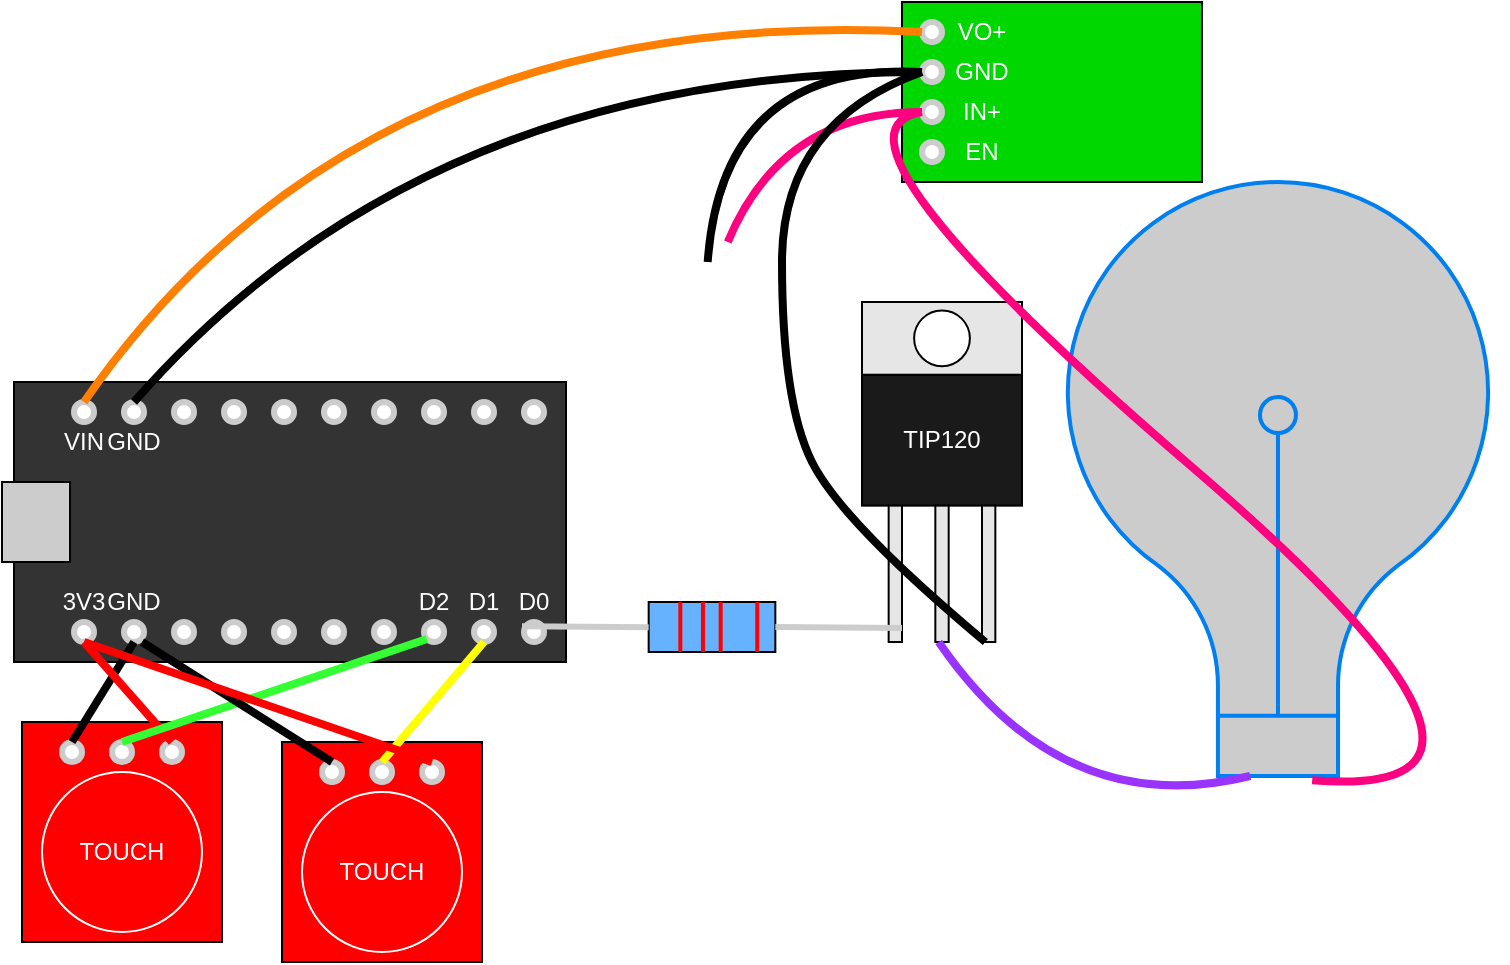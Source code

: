 <mxfile version="16.0.0" type="device"><diagram id="PaaySCZ2Upa702T9K9sC" name="Page-1"><mxGraphModel dx="868" dy="394" grid="1" gridSize="10" guides="1" tooltips="1" connect="1" arrows="1" fold="1" page="1" pageScale="1" pageWidth="827" pageHeight="1169" math="0" shadow="0"><root><mxCell id="0"/><mxCell id="1" parent="0"/><mxCell id="5ARvKP27BPB5uy2EeEnO-38" value="" style="group" parent="1" vertex="1" connectable="0"><mxGeometry x="610" y="140" width="150" height="90" as="geometry"/></mxCell><mxCell id="5ARvKP27BPB5uy2EeEnO-13" value="" style="rounded=0;whiteSpace=wrap;html=1;fillColor=#00D600;" parent="5ARvKP27BPB5uy2EeEnO-38" vertex="1"><mxGeometry width="150" height="90" as="geometry"/></mxCell><mxCell id="5ARvKP27BPB5uy2EeEnO-28" value="" style="ellipse;whiteSpace=wrap;html=1;aspect=fixed;fontColor=#333333;strokeColor=#CCCCCC;fillColor=#FFFFFF;strokeWidth=3;" parent="5ARvKP27BPB5uy2EeEnO-38" vertex="1"><mxGeometry x="10" y="10" width="10" height="10" as="geometry"/></mxCell><mxCell id="5ARvKP27BPB5uy2EeEnO-29" value="" style="ellipse;whiteSpace=wrap;html=1;aspect=fixed;fontColor=#333333;strokeColor=#CCCCCC;fillColor=#FFFFFF;strokeWidth=3;" parent="5ARvKP27BPB5uy2EeEnO-38" vertex="1"><mxGeometry x="10" y="30" width="10" height="10" as="geometry"/></mxCell><mxCell id="5ARvKP27BPB5uy2EeEnO-30" value="" style="ellipse;whiteSpace=wrap;html=1;aspect=fixed;fontColor=#333333;strokeColor=#CCCCCC;fillColor=#FFFFFF;strokeWidth=3;" parent="5ARvKP27BPB5uy2EeEnO-38" vertex="1"><mxGeometry x="10" y="50" width="10" height="10" as="geometry"/></mxCell><mxCell id="5ARvKP27BPB5uy2EeEnO-31" value="" style="ellipse;whiteSpace=wrap;html=1;aspect=fixed;fontColor=#333333;strokeColor=#CCCCCC;fillColor=#FFFFFF;strokeWidth=3;" parent="5ARvKP27BPB5uy2EeEnO-38" vertex="1"><mxGeometry x="10" y="70" width="10" height="10" as="geometry"/></mxCell><mxCell id="5ARvKP27BPB5uy2EeEnO-33" value="EN" style="text;html=1;strokeColor=none;fillColor=none;align=center;verticalAlign=middle;whiteSpace=wrap;rounded=0;fontColor=#FFFFFF;" parent="5ARvKP27BPB5uy2EeEnO-38" vertex="1"><mxGeometry x="10" y="60" width="60" height="30" as="geometry"/></mxCell><mxCell id="5ARvKP27BPB5uy2EeEnO-34" value="IN+" style="text;html=1;strokeColor=none;fillColor=none;align=center;verticalAlign=middle;whiteSpace=wrap;rounded=0;fontColor=#FFFFFF;" parent="5ARvKP27BPB5uy2EeEnO-38" vertex="1"><mxGeometry x="10" y="40" width="60" height="30" as="geometry"/></mxCell><mxCell id="5ARvKP27BPB5uy2EeEnO-35" value="GND" style="text;html=1;strokeColor=none;fillColor=none;align=center;verticalAlign=middle;whiteSpace=wrap;rounded=0;fontColor=#FFFFFF;" parent="5ARvKP27BPB5uy2EeEnO-38" vertex="1"><mxGeometry x="10" y="20" width="60" height="30" as="geometry"/></mxCell><mxCell id="5ARvKP27BPB5uy2EeEnO-36" value="VO+" style="text;html=1;strokeColor=none;fillColor=none;align=center;verticalAlign=middle;whiteSpace=wrap;rounded=0;fontColor=#FFFFFF;" parent="5ARvKP27BPB5uy2EeEnO-38" vertex="1"><mxGeometry x="10" width="60" height="30" as="geometry"/></mxCell><mxCell id="5ARvKP27BPB5uy2EeEnO-41" value="" style="group" parent="1" vertex="1" connectable="0"><mxGeometry x="590" y="290" width="80" height="170" as="geometry"/></mxCell><mxCell id="5ARvKP27BPB5uy2EeEnO-15" value="" style="group" parent="5ARvKP27BPB5uy2EeEnO-41" vertex="1" connectable="0"><mxGeometry width="80" height="101.818" as="geometry"/></mxCell><mxCell id="5ARvKP27BPB5uy2EeEnO-1" value="" style="rounded=0;whiteSpace=wrap;html=1;fillColor=#1A1A1A;" parent="5ARvKP27BPB5uy2EeEnO-15" vertex="1"><mxGeometry y="36.364" width="80" height="65.455" as="geometry"/></mxCell><mxCell id="5ARvKP27BPB5uy2EeEnO-4" value="TIP120" style="text;html=1;align=center;verticalAlign=middle;whiteSpace=wrap;rounded=0;fontColor=#FFFFFF;" parent="5ARvKP27BPB5uy2EeEnO-15" vertex="1"><mxGeometry x="20" y="58.182" width="40" height="21.818" as="geometry"/></mxCell><mxCell id="5ARvKP27BPB5uy2EeEnO-2" value="" style="rounded=0;whiteSpace=wrap;html=1;fillColor=#E6E6E6;" parent="5ARvKP27BPB5uy2EeEnO-15" vertex="1"><mxGeometry width="80" height="36.364" as="geometry"/></mxCell><mxCell id="5ARvKP27BPB5uy2EeEnO-3" value="" style="ellipse;whiteSpace=wrap;html=1;aspect=fixed;" parent="5ARvKP27BPB5uy2EeEnO-15" vertex="1"><mxGeometry x="26.06" y="4.24" width="27.88" height="27.88" as="geometry"/></mxCell><mxCell id="5ARvKP27BPB5uy2EeEnO-16" value="" style="rounded=0;whiteSpace=wrap;html=1;fontColor=#FFFFFF;fillColor=#E6E6E6;" parent="5ARvKP27BPB5uy2EeEnO-41" vertex="1"><mxGeometry x="13.33" y="101.82" width="6.67" height="68.18" as="geometry"/></mxCell><mxCell id="5ARvKP27BPB5uy2EeEnO-17" value="" style="rounded=0;whiteSpace=wrap;html=1;fontColor=#FFFFFF;fillColor=#E6E6E6;" parent="5ARvKP27BPB5uy2EeEnO-41" vertex="1"><mxGeometry x="36.67" y="101.82" width="6.67" height="68.18" as="geometry"/></mxCell><mxCell id="5ARvKP27BPB5uy2EeEnO-18" value="" style="rounded=0;whiteSpace=wrap;html=1;fontColor=#FFFFFF;fillColor=#E6E6E6;" parent="5ARvKP27BPB5uy2EeEnO-41" vertex="1"><mxGeometry x="60" y="101.82" width="6.67" height="68.18" as="geometry"/></mxCell><mxCell id="5ARvKP27BPB5uy2EeEnO-95" value="" style="group" parent="1" vertex="1" connectable="0"><mxGeometry x="160" y="330" width="282.88" height="140" as="geometry"/></mxCell><mxCell id="5ARvKP27BPB5uy2EeEnO-5" value="" style="rounded=0;whiteSpace=wrap;html=1;fontColor=#333333;fillColor=#333333;" parent="5ARvKP27BPB5uy2EeEnO-95" vertex="1"><mxGeometry x="6" width="276" height="140" as="geometry"/></mxCell><mxCell id="5ARvKP27BPB5uy2EeEnO-50" value="" style="ellipse;whiteSpace=wrap;html=1;aspect=fixed;fontColor=#333333;strokeColor=#CCCCCC;fillColor=#FFFFFF;strokeWidth=3;" parent="5ARvKP27BPB5uy2EeEnO-95" vertex="1"><mxGeometry x="261" y="120" width="10" height="10" as="geometry"/></mxCell><mxCell id="5ARvKP27BPB5uy2EeEnO-51" value="" style="ellipse;whiteSpace=wrap;html=1;aspect=fixed;fontColor=#333333;strokeColor=#CCCCCC;fillColor=#FFFFFF;strokeWidth=3;" parent="5ARvKP27BPB5uy2EeEnO-95" vertex="1"><mxGeometry x="211" y="120" width="10" height="10" as="geometry"/></mxCell><mxCell id="5ARvKP27BPB5uy2EeEnO-52" value="" style="ellipse;whiteSpace=wrap;html=1;aspect=fixed;fontColor=#333333;strokeColor=#CCCCCC;fillColor=#FFFFFF;strokeWidth=3;" parent="5ARvKP27BPB5uy2EeEnO-95" vertex="1"><mxGeometry x="236" y="120" width="10" height="10" as="geometry"/></mxCell><mxCell id="5ARvKP27BPB5uy2EeEnO-53" value="" style="rounded=0;whiteSpace=wrap;html=1;fontColor=#FFFFFF;strokeColor=#000000;strokeWidth=1;fillColor=#CCCCCC;" parent="5ARvKP27BPB5uy2EeEnO-95" vertex="1"><mxGeometry y="50" width="34" height="40" as="geometry"/></mxCell><mxCell id="5ARvKP27BPB5uy2EeEnO-60" value="" style="ellipse;whiteSpace=wrap;html=1;aspect=fixed;fontColor=#333333;strokeColor=#CCCCCC;fillColor=#FFFFFF;strokeWidth=3;" parent="5ARvKP27BPB5uy2EeEnO-95" vertex="1"><mxGeometry x="186" y="120" width="10" height="10" as="geometry"/></mxCell><mxCell id="5ARvKP27BPB5uy2EeEnO-61" value="" style="ellipse;whiteSpace=wrap;html=1;aspect=fixed;fontColor=#333333;strokeColor=#CCCCCC;fillColor=#FFFFFF;strokeWidth=3;" parent="5ARvKP27BPB5uy2EeEnO-95" vertex="1"><mxGeometry x="136" y="120" width="10" height="10" as="geometry"/></mxCell><mxCell id="5ARvKP27BPB5uy2EeEnO-62" value="" style="ellipse;whiteSpace=wrap;html=1;aspect=fixed;fontColor=#333333;strokeColor=#CCCCCC;fillColor=#FFFFFF;strokeWidth=3;" parent="5ARvKP27BPB5uy2EeEnO-95" vertex="1"><mxGeometry x="161" y="120" width="10" height="10" as="geometry"/></mxCell><mxCell id="5ARvKP27BPB5uy2EeEnO-63" value="" style="ellipse;whiteSpace=wrap;html=1;aspect=fixed;fontColor=#333333;strokeColor=#CCCCCC;fillColor=#FFFFFF;strokeWidth=3;" parent="5ARvKP27BPB5uy2EeEnO-95" vertex="1"><mxGeometry x="111" y="120" width="10" height="10" as="geometry"/></mxCell><mxCell id="5ARvKP27BPB5uy2EeEnO-64" value="" style="ellipse;whiteSpace=wrap;html=1;aspect=fixed;fontColor=#333333;strokeColor=#CCCCCC;fillColor=#FFFFFF;strokeWidth=3;" parent="5ARvKP27BPB5uy2EeEnO-95" vertex="1"><mxGeometry x="61" y="120" width="10" height="10" as="geometry"/></mxCell><mxCell id="5ARvKP27BPB5uy2EeEnO-65" value="" style="ellipse;whiteSpace=wrap;html=1;aspect=fixed;fontColor=#333333;strokeColor=#CCCCCC;fillColor=#FFFFFF;strokeWidth=3;" parent="5ARvKP27BPB5uy2EeEnO-95" vertex="1"><mxGeometry x="86" y="120" width="10" height="10" as="geometry"/></mxCell><mxCell id="5ARvKP27BPB5uy2EeEnO-66" value="" style="ellipse;whiteSpace=wrap;html=1;aspect=fixed;fontColor=#333333;strokeColor=#CCCCCC;fillColor=#FFFFFF;strokeWidth=3;" parent="5ARvKP27BPB5uy2EeEnO-95" vertex="1"><mxGeometry x="36" y="120" width="10" height="10" as="geometry"/></mxCell><mxCell id="5ARvKP27BPB5uy2EeEnO-69" value="" style="ellipse;whiteSpace=wrap;html=1;aspect=fixed;fontColor=#333333;strokeColor=#CCCCCC;fillColor=#FFFFFF;strokeWidth=3;" parent="5ARvKP27BPB5uy2EeEnO-95" vertex="1"><mxGeometry x="261" y="10" width="10" height="10" as="geometry"/></mxCell><mxCell id="5ARvKP27BPB5uy2EeEnO-70" value="" style="ellipse;whiteSpace=wrap;html=1;aspect=fixed;fontColor=#333333;strokeColor=#CCCCCC;fillColor=#FFFFFF;strokeWidth=3;" parent="5ARvKP27BPB5uy2EeEnO-95" vertex="1"><mxGeometry x="211" y="10" width="10" height="10" as="geometry"/></mxCell><mxCell id="5ARvKP27BPB5uy2EeEnO-71" value="" style="ellipse;whiteSpace=wrap;html=1;aspect=fixed;fontColor=#333333;strokeColor=#CCCCCC;fillColor=#FFFFFF;strokeWidth=3;" parent="5ARvKP27BPB5uy2EeEnO-95" vertex="1"><mxGeometry x="236" y="10" width="10" height="10" as="geometry"/></mxCell><mxCell id="5ARvKP27BPB5uy2EeEnO-72" value="" style="ellipse;whiteSpace=wrap;html=1;aspect=fixed;fontColor=#333333;strokeColor=#CCCCCC;fillColor=#FFFFFF;strokeWidth=3;" parent="5ARvKP27BPB5uy2EeEnO-95" vertex="1"><mxGeometry x="186" y="10" width="10" height="10" as="geometry"/></mxCell><mxCell id="5ARvKP27BPB5uy2EeEnO-73" value="" style="ellipse;whiteSpace=wrap;html=1;aspect=fixed;fontColor=#333333;strokeColor=#CCCCCC;fillColor=#FFFFFF;strokeWidth=3;" parent="5ARvKP27BPB5uy2EeEnO-95" vertex="1"><mxGeometry x="136" y="10" width="10" height="10" as="geometry"/></mxCell><mxCell id="5ARvKP27BPB5uy2EeEnO-74" value="" style="ellipse;whiteSpace=wrap;html=1;aspect=fixed;fontColor=#333333;strokeColor=#CCCCCC;fillColor=#FFFFFF;strokeWidth=3;" parent="5ARvKP27BPB5uy2EeEnO-95" vertex="1"><mxGeometry x="161" y="10" width="10" height="10" as="geometry"/></mxCell><mxCell id="5ARvKP27BPB5uy2EeEnO-75" value="" style="ellipse;whiteSpace=wrap;html=1;aspect=fixed;fontColor=#333333;strokeColor=#CCCCCC;fillColor=#FFFFFF;strokeWidth=3;" parent="5ARvKP27BPB5uy2EeEnO-95" vertex="1"><mxGeometry x="111" y="10" width="10" height="10" as="geometry"/></mxCell><mxCell id="5ARvKP27BPB5uy2EeEnO-76" value="" style="ellipse;whiteSpace=wrap;html=1;aspect=fixed;fontColor=#333333;strokeColor=#CCCCCC;fillColor=#FFFFFF;strokeWidth=3;" parent="5ARvKP27BPB5uy2EeEnO-95" vertex="1"><mxGeometry x="61" y="10" width="10" height="10" as="geometry"/></mxCell><mxCell id="5ARvKP27BPB5uy2EeEnO-77" value="" style="ellipse;whiteSpace=wrap;html=1;aspect=fixed;fontColor=#333333;strokeColor=#CCCCCC;fillColor=#FFFFFF;strokeWidth=3;" parent="5ARvKP27BPB5uy2EeEnO-95" vertex="1"><mxGeometry x="86" y="10" width="10" height="10" as="geometry"/></mxCell><mxCell id="5ARvKP27BPB5uy2EeEnO-78" value="" style="ellipse;whiteSpace=wrap;html=1;aspect=fixed;fontColor=#333333;strokeColor=#CCCCCC;fillColor=#FFFFFF;strokeWidth=3;" parent="5ARvKP27BPB5uy2EeEnO-95" vertex="1"><mxGeometry x="36" y="10" width="10" height="10" as="geometry"/></mxCell><mxCell id="5ARvKP27BPB5uy2EeEnO-80" value="VIN" style="text;html=1;strokeColor=none;fillColor=none;align=center;verticalAlign=middle;whiteSpace=wrap;rounded=0;fontColor=#FFFFFF;" parent="5ARvKP27BPB5uy2EeEnO-95" vertex="1"><mxGeometry x="24.13" y="20" width="33.75" height="20" as="geometry"/></mxCell><mxCell id="5ARvKP27BPB5uy2EeEnO-81" value="GND" style="text;html=1;strokeColor=none;fillColor=none;align=center;verticalAlign=middle;whiteSpace=wrap;rounded=0;fontColor=#FFFFFF;" parent="5ARvKP27BPB5uy2EeEnO-95" vertex="1"><mxGeometry x="49.13" y="20" width="33.75" height="20" as="geometry"/></mxCell><mxCell id="5ARvKP27BPB5uy2EeEnO-82" value="D0" style="text;html=1;strokeColor=none;fillColor=none;align=center;verticalAlign=middle;whiteSpace=wrap;rounded=0;fontColor=#FFFFFF;" parent="5ARvKP27BPB5uy2EeEnO-95" vertex="1"><mxGeometry x="249.13" y="100" width="33.75" height="20" as="geometry"/></mxCell><mxCell id="5ARvKP27BPB5uy2EeEnO-83" value="D2" style="text;html=1;strokeColor=none;fillColor=none;align=center;verticalAlign=middle;whiteSpace=wrap;rounded=0;fontColor=#FFFFFF;" parent="5ARvKP27BPB5uy2EeEnO-95" vertex="1"><mxGeometry x="199.13" y="100" width="33.75" height="20" as="geometry"/></mxCell><mxCell id="5ARvKP27BPB5uy2EeEnO-84" value="D1" style="text;html=1;strokeColor=none;fillColor=none;align=center;verticalAlign=middle;whiteSpace=wrap;rounded=0;fontColor=#FFFFFF;" parent="5ARvKP27BPB5uy2EeEnO-95" vertex="1"><mxGeometry x="224.13" y="100" width="33.75" height="20" as="geometry"/></mxCell><mxCell id="5ARvKP27BPB5uy2EeEnO-93" value="3V3" style="text;html=1;strokeColor=none;fillColor=none;align=center;verticalAlign=middle;whiteSpace=wrap;rounded=0;fontColor=#FFFFFF;" parent="5ARvKP27BPB5uy2EeEnO-95" vertex="1"><mxGeometry x="24.12" y="100" width="33.75" height="20" as="geometry"/></mxCell><mxCell id="5ARvKP27BPB5uy2EeEnO-94" value="GND" style="text;html=1;strokeColor=none;fillColor=none;align=center;verticalAlign=middle;whiteSpace=wrap;rounded=0;fontColor=#FFFFFF;" parent="5ARvKP27BPB5uy2EeEnO-95" vertex="1"><mxGeometry x="49.12" y="100" width="33.75" height="20" as="geometry"/></mxCell><mxCell id="5ARvKP27BPB5uy2EeEnO-99" value="" style="group" parent="1" vertex="1" connectable="0"><mxGeometry x="170" y="500" width="100" height="110" as="geometry"/></mxCell><mxCell id="5ARvKP27BPB5uy2EeEnO-10" value="" style="rounded=0;whiteSpace=wrap;html=1;fillColor=#FF0000;" parent="5ARvKP27BPB5uy2EeEnO-99" vertex="1"><mxGeometry width="100" height="110" as="geometry"/></mxCell><mxCell id="5ARvKP27BPB5uy2EeEnO-11" value="TOUCH" style="text;html=1;strokeColor=none;fillColor=none;align=center;verticalAlign=middle;whiteSpace=wrap;rounded=0;fontColor=#FFFFFF;" parent="5ARvKP27BPB5uy2EeEnO-99" vertex="1"><mxGeometry x="25" y="50" width="50" height="30" as="geometry"/></mxCell><mxCell id="5ARvKP27BPB5uy2EeEnO-12" value="" style="ellipse;whiteSpace=wrap;html=1;aspect=fixed;fillColor=none;strokeColor=#FFFFFF;" parent="5ARvKP27BPB5uy2EeEnO-99" vertex="1"><mxGeometry x="10" y="25" width="80" height="80" as="geometry"/></mxCell><mxCell id="5ARvKP27BPB5uy2EeEnO-96" value="" style="ellipse;whiteSpace=wrap;html=1;aspect=fixed;fontColor=#333333;strokeColor=#CCCCCC;fillColor=#FFFFFF;strokeWidth=3;" parent="5ARvKP27BPB5uy2EeEnO-99" vertex="1"><mxGeometry x="20" y="10" width="10" height="10" as="geometry"/></mxCell><mxCell id="5ARvKP27BPB5uy2EeEnO-97" value="" style="ellipse;whiteSpace=wrap;html=1;aspect=fixed;fontColor=#333333;strokeColor=#CCCCCC;fillColor=#FFFFFF;strokeWidth=3;" parent="5ARvKP27BPB5uy2EeEnO-99" vertex="1"><mxGeometry x="45" y="10" width="10" height="10" as="geometry"/></mxCell><mxCell id="5ARvKP27BPB5uy2EeEnO-98" value="" style="ellipse;whiteSpace=wrap;html=1;aspect=fixed;fontColor=#333333;strokeColor=#CCCCCC;fillColor=#FFFFFF;strokeWidth=3;" parent="5ARvKP27BPB5uy2EeEnO-99" vertex="1"><mxGeometry x="70" y="10" width="10" height="10" as="geometry"/></mxCell><mxCell id="5ARvKP27BPB5uy2EeEnO-100" value="" style="group" parent="1" vertex="1" connectable="0"><mxGeometry x="300" y="510" width="100" height="110" as="geometry"/></mxCell><mxCell id="5ARvKP27BPB5uy2EeEnO-101" value="" style="rounded=0;whiteSpace=wrap;html=1;fillColor=#FF0000;" parent="5ARvKP27BPB5uy2EeEnO-100" vertex="1"><mxGeometry width="100" height="110" as="geometry"/></mxCell><mxCell id="5ARvKP27BPB5uy2EeEnO-102" value="TOUCH" style="text;html=1;strokeColor=none;fillColor=none;align=center;verticalAlign=middle;whiteSpace=wrap;rounded=0;fontColor=#FFFFFF;" parent="5ARvKP27BPB5uy2EeEnO-100" vertex="1"><mxGeometry x="25" y="50" width="50" height="30" as="geometry"/></mxCell><mxCell id="5ARvKP27BPB5uy2EeEnO-103" value="" style="ellipse;whiteSpace=wrap;html=1;aspect=fixed;fillColor=none;strokeColor=#FFFFFF;" parent="5ARvKP27BPB5uy2EeEnO-100" vertex="1"><mxGeometry x="10" y="25" width="80" height="80" as="geometry"/></mxCell><mxCell id="5ARvKP27BPB5uy2EeEnO-104" value="" style="ellipse;whiteSpace=wrap;html=1;aspect=fixed;fontColor=#333333;strokeColor=#CCCCCC;fillColor=#FFFFFF;strokeWidth=3;" parent="5ARvKP27BPB5uy2EeEnO-100" vertex="1"><mxGeometry x="20" y="10" width="10" height="10" as="geometry"/></mxCell><mxCell id="5ARvKP27BPB5uy2EeEnO-105" value="" style="ellipse;whiteSpace=wrap;html=1;aspect=fixed;fontColor=#333333;strokeColor=#CCCCCC;fillColor=#FFFFFF;strokeWidth=3;" parent="5ARvKP27BPB5uy2EeEnO-100" vertex="1"><mxGeometry x="45" y="10" width="10" height="10" as="geometry"/></mxCell><mxCell id="5ARvKP27BPB5uy2EeEnO-106" value="" style="ellipse;whiteSpace=wrap;html=1;aspect=fixed;fontColor=#333333;strokeColor=#CCCCCC;fillColor=#FFFFFF;strokeWidth=3;" parent="5ARvKP27BPB5uy2EeEnO-100" vertex="1"><mxGeometry x="70" y="10" width="10" height="10" as="geometry"/></mxCell><mxCell id="5ARvKP27BPB5uy2EeEnO-107" value="" style="endArrow=none;html=1;rounded=0;fontColor=#FFFFFF;strokeWidth=4;entryX=0.5;entryY=1;entryDx=0;entryDy=0;exitX=0.5;exitY=0;exitDx=0;exitDy=0;" parent="1" source="5ARvKP27BPB5uy2EeEnO-96" target="5ARvKP27BPB5uy2EeEnO-64" edge="1"><mxGeometry width="50" height="50" relative="1" as="geometry"><mxPoint x="90" y="570" as="sourcePoint"/><mxPoint x="120" y="460" as="targetPoint"/></mxGeometry></mxCell><mxCell id="5ARvKP27BPB5uy2EeEnO-108" value="" style="endArrow=none;html=1;fontColor=#FFFFFF;strokeWidth=4;strokeColor=#FF0000;entryX=0.5;entryY=1;entryDx=0;entryDy=0;exitX=0.5;exitY=0;exitDx=0;exitDy=0;shadow=0;curved=1;" parent="1" source="5ARvKP27BPB5uy2EeEnO-98" target="5ARvKP27BPB5uy2EeEnO-66" edge="1"><mxGeometry width="50" height="50" relative="1" as="geometry"><mxPoint x="80" y="630" as="sourcePoint"/><mxPoint x="40" y="580" as="targetPoint"/></mxGeometry></mxCell><mxCell id="5ARvKP27BPB5uy2EeEnO-109" value="" style="endArrow=none;html=1;rounded=0;fontColor=#FFFFFF;strokeWidth=4;entryX=0.5;entryY=1;entryDx=0;entryDy=0;exitX=0.5;exitY=0;exitDx=0;exitDy=0;strokeColor=#FFFF00;" parent="1" source="5ARvKP27BPB5uy2EeEnO-105" target="5ARvKP27BPB5uy2EeEnO-52" edge="1"><mxGeometry width="50" height="50" relative="1" as="geometry"><mxPoint x="90" y="640" as="sourcePoint"/><mxPoint x="120" y="530" as="targetPoint"/></mxGeometry></mxCell><mxCell id="5ARvKP27BPB5uy2EeEnO-110" value="" style="endArrow=none;html=1;rounded=0;fontColor=#FFFFFF;strokeWidth=4;entryX=0;entryY=1;entryDx=0;entryDy=0;exitX=0.5;exitY=0;exitDx=0;exitDy=0;strokeColor=#33FF33;" parent="1" source="5ARvKP27BPB5uy2EeEnO-97" target="5ARvKP27BPB5uy2EeEnO-51" edge="1"><mxGeometry width="50" height="50" relative="1" as="geometry"><mxPoint x="100" y="650" as="sourcePoint"/><mxPoint x="130" y="540" as="targetPoint"/></mxGeometry></mxCell><mxCell id="5ARvKP27BPB5uy2EeEnO-111" value="" style="endArrow=none;html=1;rounded=0;fontColor=#FFFFFF;strokeWidth=4;exitX=0.5;exitY=0;exitDx=0;exitDy=0;" parent="1" source="5ARvKP27BPB5uy2EeEnO-104" edge="1"><mxGeometry width="50" height="50" relative="1" as="geometry"><mxPoint x="205.0" y="520" as="sourcePoint"/><mxPoint x="230" y="460" as="targetPoint"/></mxGeometry></mxCell><mxCell id="5ARvKP27BPB5uy2EeEnO-112" value="" style="endArrow=none;html=1;fontColor=#FFFFFF;strokeWidth=4;strokeColor=#FF0000;exitX=0.5;exitY=0;exitDx=0;exitDy=0;shadow=0;curved=1;" parent="1" source="5ARvKP27BPB5uy2EeEnO-106" edge="1"><mxGeometry width="50" height="50" relative="1" as="geometry"><mxPoint x="255.0" y="520" as="sourcePoint"/><mxPoint x="201" y="460" as="targetPoint"/></mxGeometry></mxCell><mxCell id="5ARvKP27BPB5uy2EeEnO-113" value="" style="html=1;verticalLabelPosition=bottom;align=center;labelBackgroundColor=#ffffff;verticalAlign=top;strokeWidth=2;strokeColor=#0080F0;shadow=0;dashed=0;shape=mxgraph.ios7.icons.lightbulb;fontColor=#FFFFFF;fillColor=#CCCCCC;" parent="1" vertex="1"><mxGeometry x="684" y="230" width="228" height="297" as="geometry"/></mxCell><mxCell id="5ARvKP27BPB5uy2EeEnO-114" value="" style="shape=image;html=1;verticalAlign=top;verticalLabelPosition=bottom;labelBackgroundColor=#ffffff;imageAspect=0;aspect=fixed;image=https://cdn0.iconfinder.com/data/icons/octicons/1024/plug-128.png;fontColor=#FFFFFF;strokeColor=#000000;strokeWidth=1;fillColor=#CCCCCC;rotation=-215;" parent="1" vertex="1"><mxGeometry x="442.88" y="270" width="128" height="128" as="geometry"/></mxCell><mxCell id="5ARvKP27BPB5uy2EeEnO-125" value="" style="group" parent="1" vertex="1" connectable="0"><mxGeometry x="420" y="440" width="190" height="25" as="geometry"/></mxCell><mxCell id="5ARvKP27BPB5uy2EeEnO-115" value="" style="rounded=0;whiteSpace=wrap;html=1;fontColor=#FFFFFF;strokeColor=#000000;strokeWidth=1;fillColor=#66B2FF;" parent="5ARvKP27BPB5uy2EeEnO-125" vertex="1"><mxGeometry x="63.333" width="63.333" height="25" as="geometry"/></mxCell><mxCell id="5ARvKP27BPB5uy2EeEnO-116" value="" style="endArrow=none;html=1;shadow=0;fontColor=#FFFFFF;strokeColor=#FF0000;strokeWidth=2;curved=1;entryX=0.25;entryY=0;entryDx=0;entryDy=0;exitX=0.25;exitY=1;exitDx=0;exitDy=0;" parent="5ARvKP27BPB5uy2EeEnO-125" source="5ARvKP27BPB5uy2EeEnO-115" target="5ARvKP27BPB5uy2EeEnO-115" edge="1"><mxGeometry width="50" height="50" relative="1" as="geometry"><mxPoint x="81.429" y="85" as="sourcePoint"/><mxPoint x="72.381" y="55" as="targetPoint"/></mxGeometry></mxCell><mxCell id="5ARvKP27BPB5uy2EeEnO-117" value="" style="endArrow=none;html=1;shadow=0;fontColor=#FFFFFF;strokeColor=#FF0000;strokeWidth=2;curved=1;entryX=0.25;entryY=0;entryDx=0;entryDy=0;exitX=0.25;exitY=1;exitDx=0;exitDy=0;" parent="5ARvKP27BPB5uy2EeEnO-125" edge="1"><mxGeometry width="50" height="50" relative="1" as="geometry"><mxPoint x="117.619" y="25" as="sourcePoint"/><mxPoint x="117.619" as="targetPoint"/></mxGeometry></mxCell><mxCell id="5ARvKP27BPB5uy2EeEnO-118" value="" style="endArrow=none;html=1;shadow=0;fontColor=#FFFFFF;strokeColor=#FF0000;strokeWidth=2;curved=1;entryX=0.25;entryY=0;entryDx=0;entryDy=0;exitX=0.25;exitY=1;exitDx=0;exitDy=0;" parent="5ARvKP27BPB5uy2EeEnO-125" edge="1"><mxGeometry width="50" height="50" relative="1" as="geometry"><mxPoint x="90.476" y="25" as="sourcePoint"/><mxPoint x="90.476" as="targetPoint"/></mxGeometry></mxCell><mxCell id="5ARvKP27BPB5uy2EeEnO-119" value="" style="endArrow=none;html=1;shadow=0;fontColor=#FFFFFF;strokeColor=#FF0000;strokeWidth=2;curved=1;entryX=0.25;entryY=0;entryDx=0;entryDy=0;exitX=0.25;exitY=1;exitDx=0;exitDy=0;" parent="5ARvKP27BPB5uy2EeEnO-125" edge="1"><mxGeometry width="50" height="50" relative="1" as="geometry"><mxPoint x="99.334" y="25" as="sourcePoint"/><mxPoint x="99.334" as="targetPoint"/></mxGeometry></mxCell><mxCell id="5ARvKP27BPB5uy2EeEnO-121" value="" style="endArrow=none;html=1;shadow=0;fontColor=#FFFFFF;strokeColor=#CCCCCC;strokeWidth=3;curved=1;entryX=1;entryY=0.5;entryDx=0;entryDy=0;" parent="5ARvKP27BPB5uy2EeEnO-125" target="5ARvKP27BPB5uy2EeEnO-115" edge="1"><mxGeometry width="50" height="50" relative="1" as="geometry"><mxPoint x="190" y="13" as="sourcePoint"/><mxPoint x="144.762" y="5" as="targetPoint"/></mxGeometry></mxCell><mxCell id="5ARvKP27BPB5uy2EeEnO-122" value="" style="endArrow=none;html=1;shadow=0;fontColor=#FFFFFF;strokeColor=#CCCCCC;strokeWidth=3;curved=1;entryX=1;entryY=0.5;entryDx=0;entryDy=0;" parent="5ARvKP27BPB5uy2EeEnO-125" edge="1"><mxGeometry width="50" height="50" relative="1" as="geometry"><mxPoint x="63.333" y="12.64" as="sourcePoint"/><mxPoint y="12.14" as="targetPoint"/></mxGeometry></mxCell><mxCell id="5ARvKP27BPB5uy2EeEnO-126" value="" style="endArrow=none;html=1;fontColor=#FFFFFF;strokeWidth=4;exitX=0.5;exitY=0;exitDx=0;exitDy=0;entryX=0;entryY=0.5;entryDx=0;entryDy=0;curved=1;" parent="1" source="5ARvKP27BPB5uy2EeEnO-76" target="5ARvKP27BPB5uy2EeEnO-35" edge="1"><mxGeometry width="50" height="50" relative="1" as="geometry"><mxPoint x="250" y="280" as="sourcePoint"/><mxPoint x="560" y="180" as="targetPoint"/><Array as="points"><mxPoint x="370" y="175"/></Array></mxGeometry></mxCell><mxCell id="5ARvKP27BPB5uy2EeEnO-127" value="" style="endArrow=none;html=1;fontColor=#FFFFFF;strokeWidth=4;entryX=0;entryY=0.5;entryDx=0;entryDy=0;exitX=0.175;exitY=0.883;exitDx=0;exitDy=0;exitPerimeter=0;curved=1;" parent="1" source="5ARvKP27BPB5uy2EeEnO-114" target="5ARvKP27BPB5uy2EeEnO-35" edge="1"><mxGeometry width="50" height="50" relative="1" as="geometry"><mxPoint x="570" y="250" as="sourcePoint"/><mxPoint x="630" y="185" as="targetPoint"/><Array as="points"><mxPoint x="520" y="170"/></Array></mxGeometry></mxCell><mxCell id="5ARvKP27BPB5uy2EeEnO-128" value="" style="endArrow=none;html=1;fontColor=#FFFFFF;strokeWidth=4;strokeColor=#FF8000;entryX=0;entryY=0.5;entryDx=0;entryDy=0;exitX=0.5;exitY=0;exitDx=0;exitDy=0;shadow=0;curved=1;" parent="1" source="5ARvKP27BPB5uy2EeEnO-78" target="5ARvKP27BPB5uy2EeEnO-36" edge="1"><mxGeometry width="50" height="50" relative="1" as="geometry"><mxPoint x="400.0" y="240" as="sourcePoint"/><mxPoint x="356" y="190" as="targetPoint"/><Array as="points"><mxPoint x="340" y="140"/></Array></mxGeometry></mxCell><mxCell id="HrjArDr7A8gzVH3s3PPp-1" value="" style="endArrow=none;html=1;fontColor=#FFFFFF;strokeWidth=4;strokeColor=#FF0080;shadow=0;curved=1;entryX=0;entryY=0.5;entryDx=0;entryDy=0;exitX=0.066;exitY=0.902;exitDx=0;exitDy=0;exitPerimeter=0;" edge="1" parent="1" source="5ARvKP27BPB5uy2EeEnO-114" target="5ARvKP27BPB5uy2EeEnO-34"><mxGeometry width="50" height="50" relative="1" as="geometry"><mxPoint x="550" y="510" as="sourcePoint"/><mxPoint x="740" y="460" as="targetPoint"/><Array as="points"><mxPoint x="550" y="195"/></Array></mxGeometry></mxCell><mxCell id="HrjArDr7A8gzVH3s3PPp-2" value="" style="endArrow=none;html=1;fontColor=#FFFFFF;strokeWidth=4;exitX=0.25;exitY=1;exitDx=0;exitDy=0;curved=1;entryX=0;entryY=0.5;entryDx=0;entryDy=0;" edge="1" parent="1" source="5ARvKP27BPB5uy2EeEnO-18" target="5ARvKP27BPB5uy2EeEnO-35"><mxGeometry width="50" height="50" relative="1" as="geometry"><mxPoint x="539.977" y="269.967" as="sourcePoint"/><mxPoint x="620" y="180" as="targetPoint"/><Array as="points"><mxPoint x="580" y="400"/><mxPoint x="550" y="340"/><mxPoint x="550" y="200"/></Array></mxGeometry></mxCell><mxCell id="HrjArDr7A8gzVH3s3PPp-3" value="" style="endArrow=none;html=1;fontColor=#FFFFFF;strokeWidth=4;strokeColor=#FF0080;shadow=0;curved=1;entryX=0;entryY=0.5;entryDx=0;entryDy=0;exitX=0.575;exitY=1.007;exitDx=0;exitDy=0;exitPerimeter=0;" edge="1" parent="1" source="5ARvKP27BPB5uy2EeEnO-113" target="5ARvKP27BPB5uy2EeEnO-34"><mxGeometry width="50" height="50" relative="1" as="geometry"><mxPoint x="532.872" y="269.986" as="sourcePoint"/><mxPoint x="630" y="205" as="targetPoint"/><Array as="points"><mxPoint x="950" y="540"/><mxPoint x="560" y="205"/></Array></mxGeometry></mxCell><mxCell id="HrjArDr7A8gzVH3s3PPp-5" value="" style="endArrow=none;html=1;fontColor=#FFFFFF;strokeWidth=4;entryX=0.25;entryY=1;entryDx=0;entryDy=0;exitX=0.439;exitY=1;exitDx=0;exitDy=0;strokeColor=#9933FF;exitPerimeter=0;curved=1;" edge="1" parent="1" source="5ARvKP27BPB5uy2EeEnO-113" target="5ARvKP27BPB5uy2EeEnO-17"><mxGeometry width="50" height="50" relative="1" as="geometry"><mxPoint x="360" y="530" as="sourcePoint"/><mxPoint x="411" y="470" as="targetPoint"/><Array as="points"><mxPoint x="690" y="550"/></Array></mxGeometry></mxCell></root></mxGraphModel></diagram></mxfile>